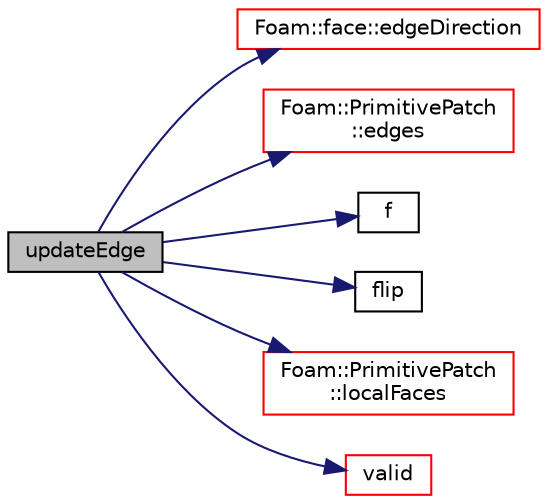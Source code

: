 digraph "updateEdge"
{
  bgcolor="transparent";
  edge [fontname="Helvetica",fontsize="10",labelfontname="Helvetica",labelfontsize="10"];
  node [fontname="Helvetica",fontsize="10",shape=record];
  rankdir="LR";
  Node1 [label="updateEdge",height=0.2,width=0.4,color="black", fillcolor="grey75", style="filled", fontcolor="black"];
  Node1 -> Node2 [color="midnightblue",fontsize="10",style="solid",fontname="Helvetica"];
  Node2 [label="Foam::face::edgeDirection",height=0.2,width=0.4,color="red",URL="$a00727.html#aa85ab892a55ced3ba45f472a7a96e417",tooltip="Return the edge direction on the face. "];
  Node1 -> Node3 [color="midnightblue",fontsize="10",style="solid",fontname="Helvetica"];
  Node3 [label="Foam::PrimitivePatch\l::edges",height=0.2,width=0.4,color="red",URL="$a02023.html#aae82d34fe433288eb6b1f9dea53675c8",tooltip="Return list of edges, address into LOCAL point list. "];
  Node1 -> Node4 [color="midnightblue",fontsize="10",style="solid",fontname="Helvetica"];
  Node4 [label="f",height=0.2,width=0.4,color="black",URL="$a04068.html#a888be93833ac7a23170555c69c690288"];
  Node1 -> Node5 [color="midnightblue",fontsize="10",style="solid",fontname="Helvetica"];
  Node5 [label="flip",height=0.2,width=0.4,color="black",URL="$a01839.html#a126cb0362ae2e7935520fb27343bad31",tooltip="Reverse orientation. "];
  Node1 -> Node6 [color="midnightblue",fontsize="10",style="solid",fontname="Helvetica"];
  Node6 [label="Foam::PrimitivePatch\l::localFaces",height=0.2,width=0.4,color="red",URL="$a02023.html#af5aca3ce69275c80366bc8d5c0584da2",tooltip="Return patch faces addressing into local point list. "];
  Node1 -> Node7 [color="midnightblue",fontsize="10",style="solid",fontname="Helvetica"];
  Node7 [label="valid",height=0.2,width=0.4,color="red",URL="$a01839.html#a52b63ab4e26b7e77fdfb6cd72d07fd4e",tooltip="Check whether origin has been changed at all or. "];
}
